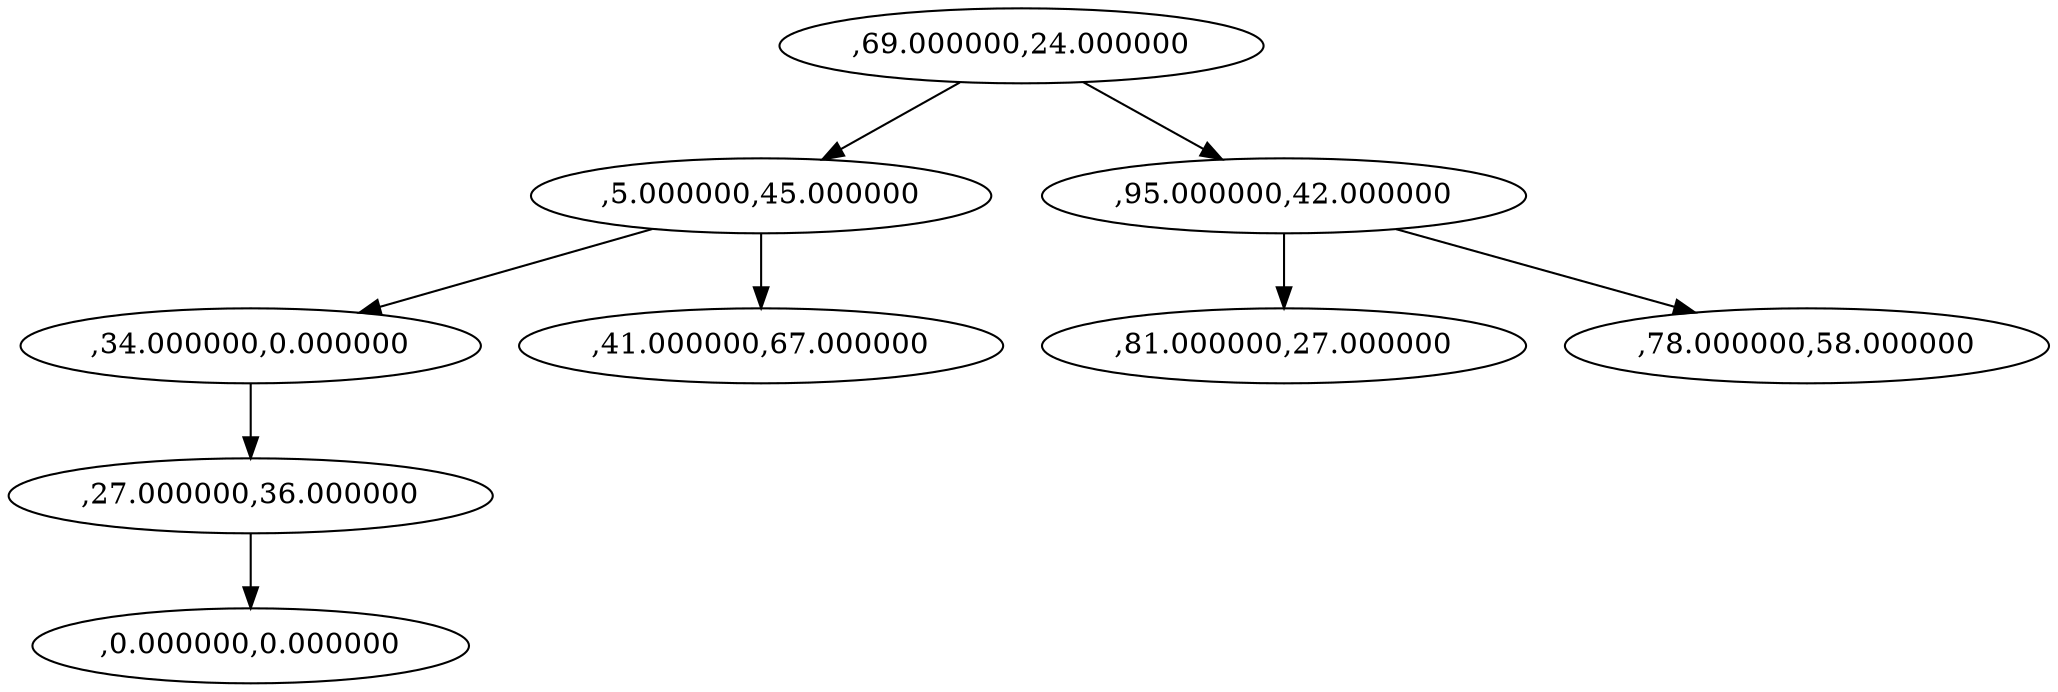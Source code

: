 Digraph a {
0[label=",69.000000,24.000000"];
1[label=",5.000000,45.000000"];
0->1
6[label=",95.000000,42.000000"];
0->6
2[label=",34.000000,0.000000"];
1->2
4[label=",41.000000,67.000000"];
1->4
7[label=",81.000000,27.000000"];
6->7
9[label=",78.000000,58.000000"];
6->9
3[label=",27.000000,36.000000"];
2->3
10[label=",0.000000,0.000000"];
3->10
}
